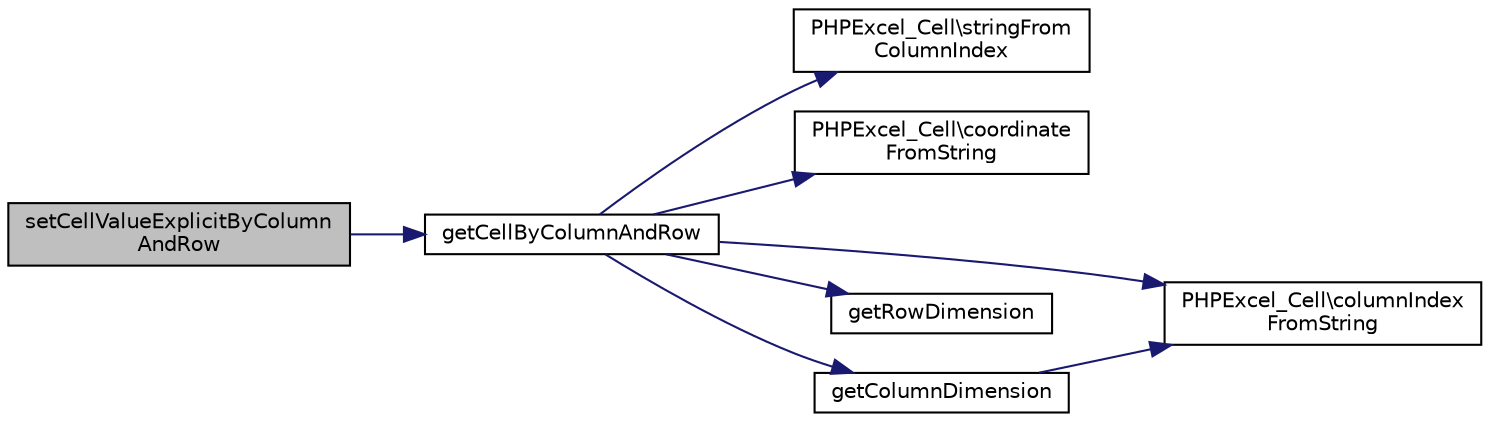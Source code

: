 digraph "setCellValueExplicitByColumnAndRow"
{
  edge [fontname="Helvetica",fontsize="10",labelfontname="Helvetica",labelfontsize="10"];
  node [fontname="Helvetica",fontsize="10",shape=record];
  rankdir="LR";
  Node592 [label="setCellValueExplicitByColumn\lAndRow",height=0.2,width=0.4,color="black", fillcolor="grey75", style="filled", fontcolor="black"];
  Node592 -> Node593 [color="midnightblue",fontsize="10",style="solid",fontname="Helvetica"];
  Node593 [label="getCellByColumnAndRow",height=0.2,width=0.4,color="black", fillcolor="white", style="filled",URL="$class_p_h_p_excel___worksheet.html#a90328afbe800129e347e4252f7f73270"];
  Node593 -> Node594 [color="midnightblue",fontsize="10",style="solid",fontname="Helvetica"];
  Node594 [label="PHPExcel_Cell\\stringFrom\lColumnIndex",height=0.2,width=0.4,color="black", fillcolor="white", style="filled",URL="$class_p_h_p_excel___cell.html#ab5501b4cf2f8cd0af389ad4096fb9387"];
  Node593 -> Node595 [color="midnightblue",fontsize="10",style="solid",fontname="Helvetica"];
  Node595 [label="PHPExcel_Cell\\coordinate\lFromString",height=0.2,width=0.4,color="black", fillcolor="white", style="filled",URL="$class_p_h_p_excel___cell.html#a81e3469df94f7b5a1f5d9064575280a3"];
  Node593 -> Node596 [color="midnightblue",fontsize="10",style="solid",fontname="Helvetica"];
  Node596 [label="PHPExcel_Cell\\columnIndex\lFromString",height=0.2,width=0.4,color="black", fillcolor="white", style="filled",URL="$class_p_h_p_excel___cell.html#a492724422ceefe1d16ed2a8997a0a489"];
  Node593 -> Node597 [color="midnightblue",fontsize="10",style="solid",fontname="Helvetica"];
  Node597 [label="getRowDimension",height=0.2,width=0.4,color="black", fillcolor="white", style="filled",URL="$class_p_h_p_excel___worksheet.html#aeefff1b26970f1b94c2f0e817b5bc8fe"];
  Node593 -> Node598 [color="midnightblue",fontsize="10",style="solid",fontname="Helvetica"];
  Node598 [label="getColumnDimension",height=0.2,width=0.4,color="black", fillcolor="white", style="filled",URL="$class_p_h_p_excel___worksheet.html#ada0890a04bc556a985c931d39e7fe634"];
  Node598 -> Node596 [color="midnightblue",fontsize="10",style="solid",fontname="Helvetica"];
}
